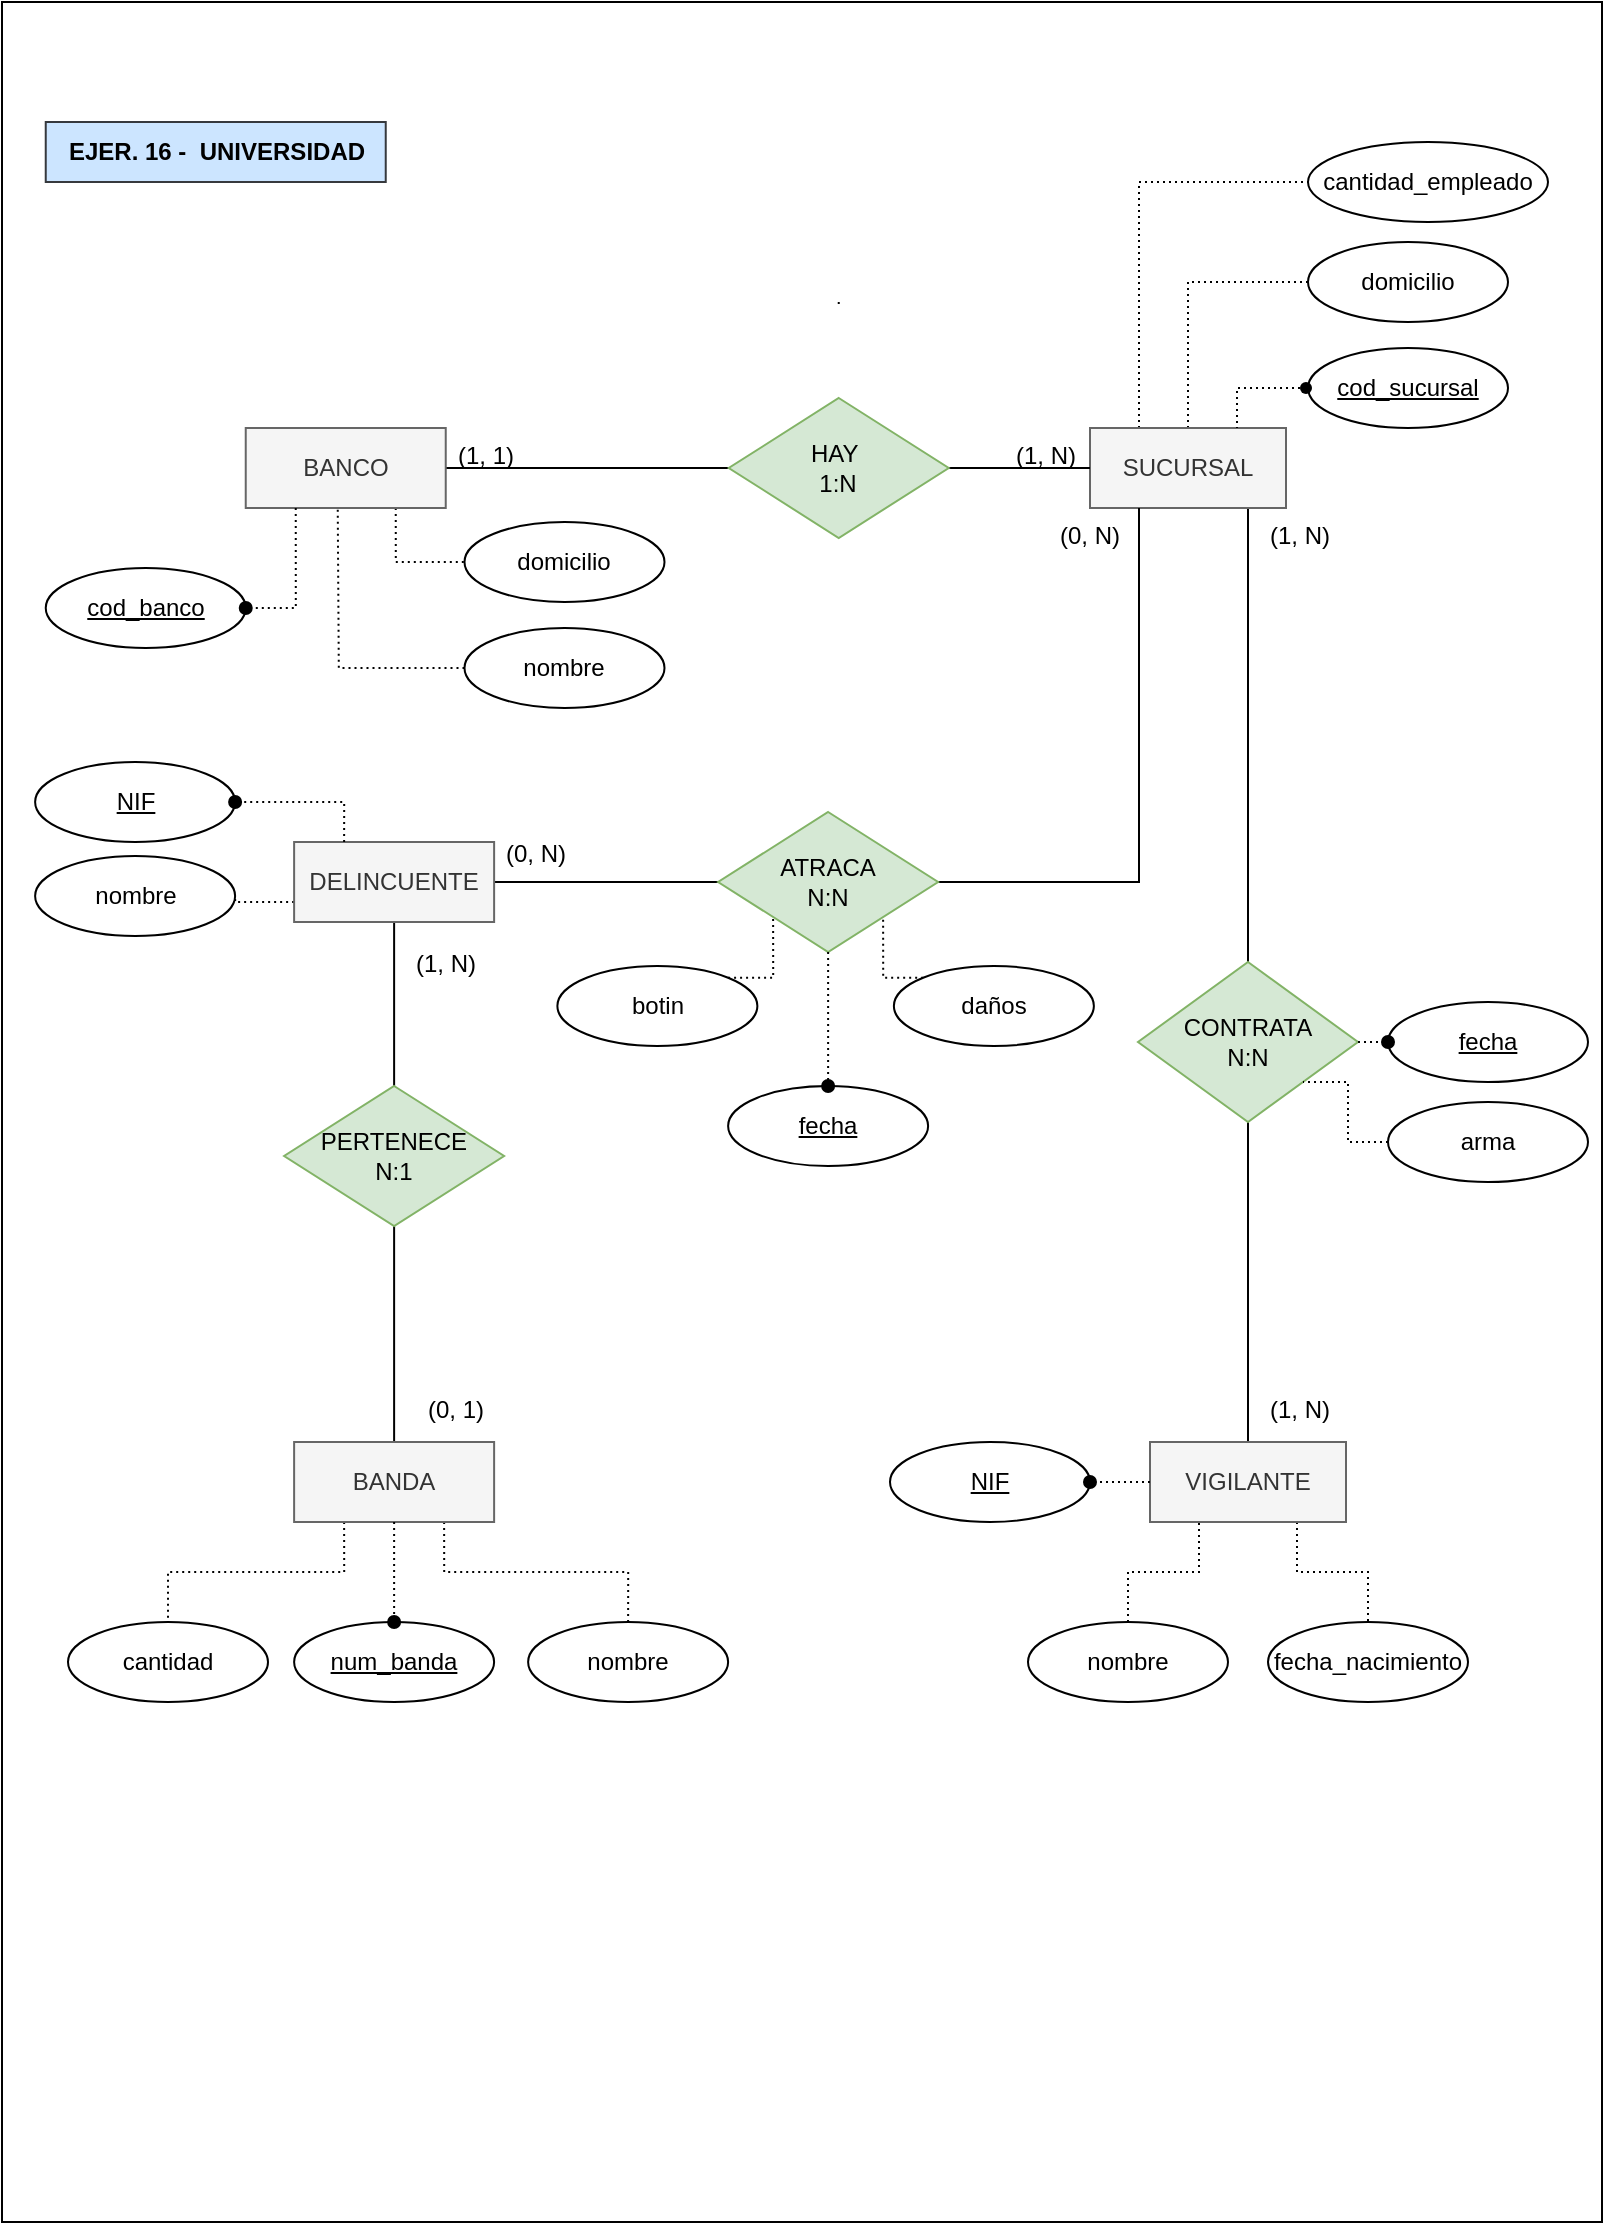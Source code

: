 <mxfile version="22.1.3" type="github">
  <diagram name="Página-1" id="DYzPdAWRAukJ2DTifTaE">
    <mxGraphModel dx="2074" dy="1144" grid="1" gridSize="10" guides="1" tooltips="1" connect="1" arrows="1" fold="1" page="1" pageScale="1" pageWidth="827" pageHeight="1169" math="0" shadow="0">
      <root>
        <mxCell id="0" />
        <mxCell id="1" parent="0" />
        <mxCell id="ptwWY9Ef85DKIgUWdhvm-49" value="" style="rounded=0;whiteSpace=wrap;html=1;" vertex="1" parent="1">
          <mxGeometry x="14" y="40" width="800" height="1110" as="geometry" />
        </mxCell>
        <mxCell id="ptwWY9Ef85DKIgUWdhvm-8" value="EJER. 16 -&amp;nbsp; UNIVERSIDAD" style="text;html=1;align=center;verticalAlign=middle;resizable=0;points=[];autosize=1;strokeColor=#36393d;fillColor=#cce5ff;fontStyle=1;fontSize=12;" vertex="1" parent="1">
          <mxGeometry x="35.87" y="100" width="170" height="30" as="geometry" />
        </mxCell>
        <mxCell id="ptwWY9Ef85DKIgUWdhvm-11" style="edgeStyle=orthogonalEdgeStyle;rounded=0;orthogonalLoop=1;jettySize=auto;html=1;exitX=0;exitY=0.75;exitDx=0;exitDy=0;entryX=1;entryY=0.5;entryDx=0;entryDy=0;endArrow=none;endFill=0;dashed=1;dashPattern=1 2;" edge="1" parent="1" source="ptwWY9Ef85DKIgUWdhvm-12" target="ptwWY9Ef85DKIgUWdhvm-31">
          <mxGeometry relative="1" as="geometry" />
        </mxCell>
        <mxCell id="ptwWY9Ef85DKIgUWdhvm-53" style="edgeStyle=orthogonalEdgeStyle;rounded=0;orthogonalLoop=1;jettySize=auto;html=1;exitX=1;exitY=0.5;exitDx=0;exitDy=0;entryX=0;entryY=0.5;entryDx=0;entryDy=0;endArrow=none;endFill=0;" edge="1" parent="1" source="ptwWY9Ef85DKIgUWdhvm-12" target="ptwWY9Ef85DKIgUWdhvm-52">
          <mxGeometry relative="1" as="geometry" />
        </mxCell>
        <mxCell id="ptwWY9Ef85DKIgUWdhvm-58" style="edgeStyle=orthogonalEdgeStyle;rounded=0;orthogonalLoop=1;jettySize=auto;html=1;exitX=0.5;exitY=1;exitDx=0;exitDy=0;entryX=0.5;entryY=0;entryDx=0;entryDy=0;endArrow=none;endFill=0;" edge="1" parent="1" source="ptwWY9Ef85DKIgUWdhvm-12" target="ptwWY9Ef85DKIgUWdhvm-57">
          <mxGeometry relative="1" as="geometry" />
        </mxCell>
        <mxCell id="ptwWY9Ef85DKIgUWdhvm-12" value="DELINCUENTE" style="whiteSpace=wrap;html=1;align=center;fillColor=#f5f5f5;fontColor=#333333;strokeColor=#666666;" vertex="1" parent="1">
          <mxGeometry x="160.06" y="460" width="100" height="40" as="geometry" />
        </mxCell>
        <mxCell id="ptwWY9Ef85DKIgUWdhvm-13" value="" style="edgeStyle=orthogonalEdgeStyle;rounded=0;orthogonalLoop=1;jettySize=auto;html=1;endArrow=none;endFill=0;entryX=0.5;entryY=0;entryDx=0;entryDy=0;exitX=0.75;exitY=1;exitDx=0;exitDy=0;" edge="1" parent="1" source="ptwWY9Ef85DKIgUWdhvm-14" target="ptwWY9Ef85DKIgUWdhvm-37">
          <mxGeometry relative="1" as="geometry">
            <mxPoint x="606" y="478" as="targetPoint" />
            <Array as="points">
              <mxPoint x="637" y="293" />
            </Array>
          </mxGeometry>
        </mxCell>
        <mxCell id="ptwWY9Ef85DKIgUWdhvm-79" style="edgeStyle=orthogonalEdgeStyle;rounded=0;orthogonalLoop=1;jettySize=auto;html=1;exitX=0.5;exitY=0;exitDx=0;exitDy=0;entryX=0;entryY=0.5;entryDx=0;entryDy=0;dashed=1;dashPattern=1 2;endArrow=none;endFill=0;" edge="1" parent="1" source="ptwWY9Ef85DKIgUWdhvm-14" target="ptwWY9Ef85DKIgUWdhvm-77">
          <mxGeometry relative="1" as="geometry" />
        </mxCell>
        <mxCell id="ptwWY9Ef85DKIgUWdhvm-80" style="edgeStyle=orthogonalEdgeStyle;rounded=0;orthogonalLoop=1;jettySize=auto;html=1;exitX=0.25;exitY=0;exitDx=0;exitDy=0;entryX=0;entryY=0.5;entryDx=0;entryDy=0;dashed=1;dashPattern=1 2;endArrow=none;endFill=0;" edge="1" parent="1" source="ptwWY9Ef85DKIgUWdhvm-14" target="ptwWY9Ef85DKIgUWdhvm-78">
          <mxGeometry relative="1" as="geometry" />
        </mxCell>
        <mxCell id="ptwWY9Ef85DKIgUWdhvm-14" value="SUCURSAL" style="whiteSpace=wrap;html=1;align=center;fillColor=#f5f5f5;fontColor=#333333;strokeColor=#666666;" vertex="1" parent="1">
          <mxGeometry x="558" y="253" width="98" height="40" as="geometry" />
        </mxCell>
        <mxCell id="ptwWY9Ef85DKIgUWdhvm-15" style="edgeStyle=orthogonalEdgeStyle;rounded=0;orthogonalLoop=1;jettySize=auto;html=1;exitX=1;exitY=0.5;exitDx=0;exitDy=0;entryX=0;entryY=0.5;entryDx=0;entryDy=0;endArrow=none;endFill=0;" edge="1" parent="1" source="ptwWY9Ef85DKIgUWdhvm-17" target="ptwWY9Ef85DKIgUWdhvm-22">
          <mxGeometry relative="1" as="geometry" />
        </mxCell>
        <mxCell id="ptwWY9Ef85DKIgUWdhvm-91" style="edgeStyle=orthogonalEdgeStyle;rounded=0;orthogonalLoop=1;jettySize=auto;html=1;exitX=0.75;exitY=1;exitDx=0;exitDy=0;entryX=0;entryY=0.5;entryDx=0;entryDy=0;endArrow=none;endFill=0;dashed=1;dashPattern=1 2;" edge="1" parent="1" source="ptwWY9Ef85DKIgUWdhvm-17" target="ptwWY9Ef85DKIgUWdhvm-75">
          <mxGeometry relative="1" as="geometry" />
        </mxCell>
        <mxCell id="ptwWY9Ef85DKIgUWdhvm-17" value="BANCO" style="whiteSpace=wrap;html=1;align=center;fillColor=#f5f5f5;fontColor=#333333;strokeColor=#666666;" vertex="1" parent="1">
          <mxGeometry x="135.87" y="253" width="100" height="40" as="geometry" />
        </mxCell>
        <mxCell id="ptwWY9Ef85DKIgUWdhvm-18" style="edgeStyle=orthogonalEdgeStyle;rounded=0;orthogonalLoop=1;jettySize=auto;html=1;exitX=0.5;exitY=0;exitDx=0;exitDy=0;entryX=0.5;entryY=0;entryDx=0;entryDy=0;" edge="1" parent="1">
          <mxGeometry relative="1" as="geometry">
            <mxPoint x="27.0" y="400" as="sourcePoint" />
            <mxPoint x="27.0" y="400" as="targetPoint" />
          </mxGeometry>
        </mxCell>
        <mxCell id="ptwWY9Ef85DKIgUWdhvm-19" style="edgeStyle=orthogonalEdgeStyle;rounded=0;orthogonalLoop=1;jettySize=auto;html=1;exitX=1;exitY=0.5;exitDx=0;exitDy=0;entryX=0;entryY=0.5;entryDx=0;entryDy=0;endArrow=none;endFill=0;" edge="1" parent="1" source="ptwWY9Ef85DKIgUWdhvm-22" target="ptwWY9Ef85DKIgUWdhvm-14">
          <mxGeometry relative="1" as="geometry" />
        </mxCell>
        <mxCell id="ptwWY9Ef85DKIgUWdhvm-22" value="HAY&amp;nbsp;&lt;br&gt;1:N" style="shape=rhombus;perimeter=rhombusPerimeter;whiteSpace=wrap;html=1;align=center;verticalAlign=middle;fillColor=#d5e8d4;strokeColor=#82b366;" vertex="1" parent="1">
          <mxGeometry x="377.37" y="238" width="110" height="70" as="geometry" />
        </mxCell>
        <mxCell id="ptwWY9Ef85DKIgUWdhvm-23" style="rounded=0;orthogonalLoop=1;jettySize=auto;html=1;exitX=0;exitY=0.5;exitDx=0;exitDy=0;strokeColor=none;endArrow=none;endFill=0;shadow=1;" edge="1" parent="1">
          <mxGeometry relative="1" as="geometry">
            <mxPoint x="166.82" y="469" as="targetPoint" />
            <mxPoint x="135.06" y="459" as="sourcePoint" />
          </mxGeometry>
        </mxCell>
        <mxCell id="ptwWY9Ef85DKIgUWdhvm-24" value="(1, N)" style="text;strokeColor=none;fillColor=none;spacingLeft=4;spacingRight=4;overflow=hidden;rotatable=0;points=[[0,0.5],[1,0.5]];portConstraint=eastwest;fontSize=12;whiteSpace=wrap;html=1;" vertex="1" parent="1">
          <mxGeometry x="515.25" y="253" width="50" height="30" as="geometry" />
        </mxCell>
        <mxCell id="ptwWY9Ef85DKIgUWdhvm-25" style="edgeStyle=orthogonalEdgeStyle;rounded=0;orthogonalLoop=1;jettySize=auto;html=1;exitX=0;exitY=0.5;exitDx=0;exitDy=0;entryX=1;entryY=0.5;entryDx=0;entryDy=0;endArrow=none;endFill=0;startArrow=none;startFill=0;strokeColor=none;" edge="1" parent="1">
          <mxGeometry relative="1" as="geometry">
            <mxPoint x="68" y="288" as="sourcePoint" />
            <mxPoint x="118" y="288" as="targetPoint" />
          </mxGeometry>
        </mxCell>
        <mxCell id="ptwWY9Ef85DKIgUWdhvm-26" style="edgeStyle=orthogonalEdgeStyle;rounded=0;orthogonalLoop=1;jettySize=auto;html=1;exitDx=0;exitDy=0;entryX=0.75;entryY=0;entryDx=0;entryDy=0;dashed=1;dashPattern=1 2;endArrow=none;endFill=0;" edge="1" parent="1" source="ptwWY9Ef85DKIgUWdhvm-39" target="ptwWY9Ef85DKIgUWdhvm-14">
          <mxGeometry relative="1" as="geometry" />
        </mxCell>
        <mxCell id="ptwWY9Ef85DKIgUWdhvm-27" value="cod_sucursal" style="ellipse;whiteSpace=wrap;html=1;align=center;fontStyle=4;" vertex="1" parent="1">
          <mxGeometry x="667" y="213" width="100" height="40" as="geometry" />
        </mxCell>
        <mxCell id="ptwWY9Ef85DKIgUWdhvm-28" style="edgeStyle=orthogonalEdgeStyle;rounded=0;orthogonalLoop=1;jettySize=auto;html=1;exitX=0;exitY=0.5;exitDx=0;exitDy=0;entryX=0.5;entryY=1;entryDx=0;entryDy=0;dashed=1;dashPattern=1 2;endArrow=none;endFill=0;" edge="1" parent="1" source="ptwWY9Ef85DKIgUWdhvm-29">
          <mxGeometry relative="1" as="geometry">
            <mxPoint x="181.87" y="293" as="targetPoint" />
          </mxGeometry>
        </mxCell>
        <mxCell id="ptwWY9Ef85DKIgUWdhvm-29" value="nombre" style="ellipse;whiteSpace=wrap;html=1;align=center;" vertex="1" parent="1">
          <mxGeometry x="245.25" y="353" width="100" height="40" as="geometry" />
        </mxCell>
        <mxCell id="ptwWY9Ef85DKIgUWdhvm-30" style="edgeStyle=orthogonalEdgeStyle;rounded=0;orthogonalLoop=1;jettySize=auto;html=1;exitDx=0;exitDy=0;entryX=0.5;entryY=0;entryDx=0;entryDy=0;endArrow=none;endFill=0;dashed=1;dashPattern=1 2;" edge="1" parent="1">
          <mxGeometry relative="1" as="geometry">
            <mxPoint x="126.32" y="514" as="sourcePoint" />
            <mxPoint x="126.32" y="514" as="targetPoint" />
          </mxGeometry>
        </mxCell>
        <mxCell id="ptwWY9Ef85DKIgUWdhvm-31" value="nombre" style="ellipse;whiteSpace=wrap;html=1;align=center;" vertex="1" parent="1">
          <mxGeometry x="30.56" y="467" width="100" height="40" as="geometry" />
        </mxCell>
        <mxCell id="ptwWY9Ef85DKIgUWdhvm-32" value="NIF" style="ellipse;whiteSpace=wrap;html=1;align=center;fontStyle=4" vertex="1" parent="1">
          <mxGeometry x="30.56" y="420" width="100" height="40" as="geometry" />
        </mxCell>
        <mxCell id="ptwWY9Ef85DKIgUWdhvm-33" value="cod_banco" style="ellipse;whiteSpace=wrap;html=1;align=center;fontStyle=4;" vertex="1" parent="1">
          <mxGeometry x="35.87" y="323" width="100" height="40" as="geometry" />
        </mxCell>
        <mxCell id="ptwWY9Ef85DKIgUWdhvm-51" style="edgeStyle=orthogonalEdgeStyle;rounded=0;orthogonalLoop=1;jettySize=auto;html=1;exitX=0.5;exitY=1;exitDx=0;exitDy=0;entryX=0.5;entryY=0;entryDx=0;entryDy=0;endArrow=none;endFill=0;" edge="1" parent="1" source="ptwWY9Ef85DKIgUWdhvm-37" target="ptwWY9Ef85DKIgUWdhvm-50">
          <mxGeometry relative="1" as="geometry" />
        </mxCell>
        <mxCell id="ptwWY9Ef85DKIgUWdhvm-37" value="CONTRATA&lt;br&gt;N:N" style="shape=rhombus;perimeter=rhombusPerimeter;whiteSpace=wrap;html=1;align=center;fillColor=#d5e8d4;strokeColor=#82b366;" vertex="1" parent="1">
          <mxGeometry x="582" y="520" width="110" height="80" as="geometry" />
        </mxCell>
        <mxCell id="ptwWY9Ef85DKIgUWdhvm-38" value="" style="edgeStyle=orthogonalEdgeStyle;rounded=0;orthogonalLoop=1;jettySize=auto;html=1;exitX=0;exitY=0.5;exitDx=0;exitDy=0;entryDx=0;entryDy=0;dashed=1;dashPattern=1 2;endArrow=none;endFill=0;" edge="1" parent="1" source="ptwWY9Ef85DKIgUWdhvm-27" target="ptwWY9Ef85DKIgUWdhvm-39">
          <mxGeometry relative="1" as="geometry">
            <mxPoint x="667" y="233" as="sourcePoint" />
            <mxPoint x="632" y="253" as="targetPoint" />
          </mxGeometry>
        </mxCell>
        <mxCell id="ptwWY9Ef85DKIgUWdhvm-39" value="" style="shape=waypoint;sketch=0;fillStyle=solid;size=6;pointerEvents=1;points=[];fillColor=none;resizable=0;rotatable=0;perimeter=centerPerimeter;snapToPoint=1;" vertex="1" parent="1">
          <mxGeometry x="656" y="223" width="20" height="20" as="geometry" />
        </mxCell>
        <mxCell id="ptwWY9Ef85DKIgUWdhvm-40" value="(1, N)" style="text;strokeColor=none;fillColor=none;spacingLeft=4;spacingRight=4;overflow=hidden;rotatable=0;points=[[0,0.5],[1,0.5]];portConstraint=eastwest;fontSize=12;whiteSpace=wrap;html=1;" vertex="1" parent="1">
          <mxGeometry x="642" y="293" width="50" height="30" as="geometry" />
        </mxCell>
        <mxCell id="ptwWY9Ef85DKIgUWdhvm-41" style="edgeStyle=orthogonalEdgeStyle;rounded=0;orthogonalLoop=1;jettySize=auto;html=1;exitX=0.5;exitY=1;exitDx=0;exitDy=0;dashed=1;dashPattern=1 2;endArrow=none;endFill=0;" edge="1" parent="1">
          <mxGeometry relative="1" as="geometry">
            <mxPoint x="432.37" y="190" as="sourcePoint" />
            <mxPoint x="432.37" y="192" as="targetPoint" />
          </mxGeometry>
        </mxCell>
        <mxCell id="ptwWY9Ef85DKIgUWdhvm-44" value="" style="rounded=0;orthogonalLoop=1;jettySize=auto;html=1;exitX=0;exitY=0.5;exitDx=0;exitDy=0;strokeColor=none;endArrow=none;endFill=0;shadow=1;" edge="1" parent="1">
          <mxGeometry relative="1" as="geometry">
            <mxPoint x="135.06" y="449.559" as="targetPoint" />
            <mxPoint x="146.82" y="454" as="sourcePoint" />
          </mxGeometry>
        </mxCell>
        <mxCell id="ptwWY9Ef85DKIgUWdhvm-45" value="(0, N)" style="text;strokeColor=none;fillColor=none;spacingLeft=4;spacingRight=4;overflow=hidden;rotatable=0;points=[[0,0.5],[1,0.5]];portConstraint=eastwest;fontSize=12;whiteSpace=wrap;html=1;" vertex="1" parent="1">
          <mxGeometry x="260.06" y="452" width="50" height="30" as="geometry" />
        </mxCell>
        <mxCell id="ptwWY9Ef85DKIgUWdhvm-46" value="(1, 1)" style="text;strokeColor=none;fillColor=none;spacingLeft=4;spacingRight=4;overflow=hidden;rotatable=0;points=[[0,0.5],[1,0.5]];portConstraint=eastwest;fontSize=12;whiteSpace=wrap;html=1;" vertex="1" parent="1">
          <mxGeometry x="235.87" y="253" width="50" height="30" as="geometry" />
        </mxCell>
        <mxCell id="ptwWY9Ef85DKIgUWdhvm-48" value="fecha" style="ellipse;whiteSpace=wrap;html=1;align=center;fontStyle=4;" vertex="1" parent="1">
          <mxGeometry x="707" y="540" width="100" height="40" as="geometry" />
        </mxCell>
        <mxCell id="ptwWY9Ef85DKIgUWdhvm-90" style="edgeStyle=orthogonalEdgeStyle;rounded=0;orthogonalLoop=1;jettySize=auto;html=1;exitX=0.75;exitY=1;exitDx=0;exitDy=0;entryX=0.5;entryY=0;entryDx=0;entryDy=0;endArrow=none;endFill=0;dashed=1;dashPattern=1 2;" edge="1" parent="1" source="ptwWY9Ef85DKIgUWdhvm-50" target="ptwWY9Ef85DKIgUWdhvm-86">
          <mxGeometry relative="1" as="geometry" />
        </mxCell>
        <mxCell id="ptwWY9Ef85DKIgUWdhvm-50" value="VIGILANTE" style="whiteSpace=wrap;html=1;align=center;fillColor=#f5f5f5;fontColor=#333333;strokeColor=#666666;" vertex="1" parent="1">
          <mxGeometry x="588" y="760" width="98" height="40" as="geometry" />
        </mxCell>
        <mxCell id="ptwWY9Ef85DKIgUWdhvm-54" style="edgeStyle=orthogonalEdgeStyle;rounded=0;orthogonalLoop=1;jettySize=auto;html=1;exitX=1;exitY=0.5;exitDx=0;exitDy=0;entryX=0.25;entryY=1;entryDx=0;entryDy=0;endArrow=none;endFill=0;" edge="1" parent="1" source="ptwWY9Ef85DKIgUWdhvm-52" target="ptwWY9Ef85DKIgUWdhvm-14">
          <mxGeometry relative="1" as="geometry">
            <mxPoint x="547" y="410" as="targetPoint" />
          </mxGeometry>
        </mxCell>
        <mxCell id="ptwWY9Ef85DKIgUWdhvm-52" value="ATRACA&lt;br&gt;N:N" style="shape=rhombus;perimeter=rhombusPerimeter;whiteSpace=wrap;html=1;align=center;verticalAlign=middle;fillColor=#d5e8d4;strokeColor=#82b366;" vertex="1" parent="1">
          <mxGeometry x="372.06" y="445" width="110" height="70" as="geometry" />
        </mxCell>
        <mxCell id="ptwWY9Ef85DKIgUWdhvm-55" value="(1, N)" style="text;strokeColor=none;fillColor=none;spacingLeft=4;spacingRight=4;overflow=hidden;rotatable=0;points=[[0,0.5],[1,0.5]];portConstraint=eastwest;fontSize=12;whiteSpace=wrap;html=1;" vertex="1" parent="1">
          <mxGeometry x="642" y="730" width="50" height="30" as="geometry" />
        </mxCell>
        <mxCell id="ptwWY9Ef85DKIgUWdhvm-56" value="(0, N)" style="text;strokeColor=none;fillColor=none;spacingLeft=4;spacingRight=4;overflow=hidden;rotatable=0;points=[[0,0.5],[1,0.5]];portConstraint=eastwest;fontSize=12;whiteSpace=wrap;html=1;" vertex="1" parent="1">
          <mxGeometry x="537" y="293" width="50" height="30" as="geometry" />
        </mxCell>
        <mxCell id="ptwWY9Ef85DKIgUWdhvm-60" style="edgeStyle=orthogonalEdgeStyle;rounded=0;orthogonalLoop=1;jettySize=auto;html=1;exitX=0.5;exitY=1;exitDx=0;exitDy=0;entryX=0.5;entryY=0;entryDx=0;entryDy=0;endArrow=none;endFill=0;" edge="1" parent="1" source="ptwWY9Ef85DKIgUWdhvm-57" target="ptwWY9Ef85DKIgUWdhvm-59">
          <mxGeometry relative="1" as="geometry" />
        </mxCell>
        <mxCell id="ptwWY9Ef85DKIgUWdhvm-57" value="PERTENECE&lt;br&gt;N:1" style="shape=rhombus;perimeter=rhombusPerimeter;whiteSpace=wrap;html=1;align=center;verticalAlign=middle;fillColor=#d5e8d4;strokeColor=#82b366;" vertex="1" parent="1">
          <mxGeometry x="155.06" y="582" width="110" height="70" as="geometry" />
        </mxCell>
        <mxCell id="ptwWY9Ef85DKIgUWdhvm-68" style="edgeStyle=orthogonalEdgeStyle;rounded=0;orthogonalLoop=1;jettySize=auto;html=1;exitX=0.25;exitY=1;exitDx=0;exitDy=0;entryX=0.5;entryY=0;entryDx=0;entryDy=0;dashed=1;dashPattern=1 2;endArrow=none;endFill=0;" edge="1" parent="1" source="ptwWY9Ef85DKIgUWdhvm-59" target="ptwWY9Ef85DKIgUWdhvm-63">
          <mxGeometry relative="1" as="geometry" />
        </mxCell>
        <mxCell id="ptwWY9Ef85DKIgUWdhvm-94" style="edgeStyle=orthogonalEdgeStyle;rounded=0;orthogonalLoop=1;jettySize=auto;html=1;exitX=0.75;exitY=1;exitDx=0;exitDy=0;entryX=0.5;entryY=0;entryDx=0;entryDy=0;dashed=1;dashPattern=1 2;endArrow=none;endFill=0;" edge="1" parent="1" source="ptwWY9Ef85DKIgUWdhvm-59" target="ptwWY9Ef85DKIgUWdhvm-92">
          <mxGeometry relative="1" as="geometry" />
        </mxCell>
        <mxCell id="ptwWY9Ef85DKIgUWdhvm-59" value="BANDA" style="whiteSpace=wrap;html=1;align=center;fillColor=#f5f5f5;fontColor=#333333;strokeColor=#666666;" vertex="1" parent="1">
          <mxGeometry x="160.06" y="760" width="100" height="40" as="geometry" />
        </mxCell>
        <mxCell id="ptwWY9Ef85DKIgUWdhvm-61" value="(1, N)" style="text;strokeColor=none;fillColor=none;spacingLeft=4;spacingRight=4;overflow=hidden;rotatable=0;points=[[0,0.5],[1,0.5]];portConstraint=eastwest;fontSize=12;whiteSpace=wrap;html=1;" vertex="1" parent="1">
          <mxGeometry x="215.06" y="507" width="50" height="30" as="geometry" />
        </mxCell>
        <mxCell id="ptwWY9Ef85DKIgUWdhvm-62" value="(0, 1)" style="text;strokeColor=none;fillColor=none;spacingLeft=4;spacingRight=4;overflow=hidden;rotatable=0;points=[[0,0.5],[1,0.5]];portConstraint=eastwest;fontSize=12;whiteSpace=wrap;html=1;" vertex="1" parent="1">
          <mxGeometry x="221" y="730" width="50" height="30" as="geometry" />
        </mxCell>
        <mxCell id="ptwWY9Ef85DKIgUWdhvm-63" value="cantidad" style="ellipse;whiteSpace=wrap;html=1;align=center;" vertex="1" parent="1">
          <mxGeometry x="47.0" y="850" width="100" height="40" as="geometry" />
        </mxCell>
        <mxCell id="ptwWY9Ef85DKIgUWdhvm-65" value="num_banda" style="ellipse;whiteSpace=wrap;html=1;align=center;fontStyle=4" vertex="1" parent="1">
          <mxGeometry x="160.06" y="850" width="100" height="40" as="geometry" />
        </mxCell>
        <mxCell id="ptwWY9Ef85DKIgUWdhvm-66" style="edgeStyle=orthogonalEdgeStyle;rounded=0;orthogonalLoop=1;jettySize=auto;html=1;exitX=0.5;exitY=1;exitDx=0;exitDy=0;entryX=0.5;entryY=0;entryDx=0;entryDy=0;endArrow=oval;endFill=1;dashed=1;dashPattern=1 2;" edge="1" parent="1" source="ptwWY9Ef85DKIgUWdhvm-59" target="ptwWY9Ef85DKIgUWdhvm-65">
          <mxGeometry relative="1" as="geometry" />
        </mxCell>
        <mxCell id="ptwWY9Ef85DKIgUWdhvm-10" style="edgeStyle=orthogonalEdgeStyle;rounded=0;orthogonalLoop=1;jettySize=auto;html=1;exitX=0.25;exitY=0;exitDx=0;exitDy=0;entryX=1;entryY=0.5;entryDx=0;entryDy=0;endArrow=oval;endFill=1;dashed=1;dashPattern=1 2;" edge="1" parent="1" source="ptwWY9Ef85DKIgUWdhvm-12" target="ptwWY9Ef85DKIgUWdhvm-32">
          <mxGeometry relative="1" as="geometry" />
        </mxCell>
        <mxCell id="ptwWY9Ef85DKIgUWdhvm-69" value="fecha" style="ellipse;whiteSpace=wrap;html=1;align=center;fontStyle=4" vertex="1" parent="1">
          <mxGeometry x="377.06" y="582" width="100" height="40" as="geometry" />
        </mxCell>
        <mxCell id="ptwWY9Ef85DKIgUWdhvm-70" style="edgeStyle=orthogonalEdgeStyle;rounded=0;orthogonalLoop=1;jettySize=auto;html=1;exitX=0.5;exitY=1;exitDx=0;exitDy=0;entryX=0.5;entryY=0;entryDx=0;entryDy=0;dashed=1;dashPattern=1 2;endArrow=oval;endFill=1;" edge="1" parent="1" source="ptwWY9Ef85DKIgUWdhvm-52" target="ptwWY9Ef85DKIgUWdhvm-69">
          <mxGeometry relative="1" as="geometry" />
        </mxCell>
        <mxCell id="ptwWY9Ef85DKIgUWdhvm-73" style="edgeStyle=orthogonalEdgeStyle;rounded=0;orthogonalLoop=1;jettySize=auto;html=1;exitX=1;exitY=0;exitDx=0;exitDy=0;entryX=0;entryY=1;entryDx=0;entryDy=0;endArrow=none;endFill=0;dashed=1;dashPattern=1 2;" edge="1" parent="1" source="ptwWY9Ef85DKIgUWdhvm-71" target="ptwWY9Ef85DKIgUWdhvm-52">
          <mxGeometry relative="1" as="geometry" />
        </mxCell>
        <mxCell id="ptwWY9Ef85DKIgUWdhvm-71" value="botin" style="ellipse;whiteSpace=wrap;html=1;align=center;" vertex="1" parent="1">
          <mxGeometry x="291.69" y="522" width="100" height="40" as="geometry" />
        </mxCell>
        <mxCell id="ptwWY9Ef85DKIgUWdhvm-74" style="edgeStyle=orthogonalEdgeStyle;rounded=0;orthogonalLoop=1;jettySize=auto;html=1;exitX=0;exitY=0;exitDx=0;exitDy=0;entryX=1;entryY=1;entryDx=0;entryDy=0;endArrow=none;endFill=0;dashed=1;dashPattern=1 2;" edge="1" parent="1" source="ptwWY9Ef85DKIgUWdhvm-72" target="ptwWY9Ef85DKIgUWdhvm-52">
          <mxGeometry relative="1" as="geometry" />
        </mxCell>
        <mxCell id="ptwWY9Ef85DKIgUWdhvm-72" value="daños" style="ellipse;whiteSpace=wrap;html=1;align=center;" vertex="1" parent="1">
          <mxGeometry x="459.94" y="522" width="100" height="40" as="geometry" />
        </mxCell>
        <mxCell id="ptwWY9Ef85DKIgUWdhvm-36" style="edgeStyle=orthogonalEdgeStyle;rounded=0;orthogonalLoop=1;jettySize=auto;html=1;exitX=1;exitY=0.5;exitDx=0;exitDy=0;entryX=0;entryY=0.5;entryDx=0;entryDy=0;endArrow=oval;endFill=1;dashed=1;dashPattern=1 2;" edge="1" parent="1" source="ptwWY9Ef85DKIgUWdhvm-37" target="ptwWY9Ef85DKIgUWdhvm-48">
          <mxGeometry relative="1" as="geometry" />
        </mxCell>
        <mxCell id="ptwWY9Ef85DKIgUWdhvm-75" value="domicilio" style="ellipse;whiteSpace=wrap;html=1;align=center;" vertex="1" parent="1">
          <mxGeometry x="245.25" y="300" width="100" height="40" as="geometry" />
        </mxCell>
        <mxCell id="ptwWY9Ef85DKIgUWdhvm-77" value="domicilio" style="ellipse;whiteSpace=wrap;html=1;align=center;" vertex="1" parent="1">
          <mxGeometry x="667" y="160" width="100" height="40" as="geometry" />
        </mxCell>
        <mxCell id="ptwWY9Ef85DKIgUWdhvm-78" value="cantidad_empleado" style="ellipse;whiteSpace=wrap;html=1;align=center;" vertex="1" parent="1">
          <mxGeometry x="667" y="110" width="120" height="40" as="geometry" />
        </mxCell>
        <mxCell id="ptwWY9Ef85DKIgUWdhvm-82" style="edgeStyle=orthogonalEdgeStyle;rounded=0;orthogonalLoop=1;jettySize=auto;html=1;exitX=0;exitY=0.5;exitDx=0;exitDy=0;entryX=1;entryY=1;entryDx=0;entryDy=0;dashed=1;dashPattern=1 2;endArrow=none;endFill=0;" edge="1" parent="1" source="ptwWY9Ef85DKIgUWdhvm-81" target="ptwWY9Ef85DKIgUWdhvm-37">
          <mxGeometry relative="1" as="geometry" />
        </mxCell>
        <mxCell id="ptwWY9Ef85DKIgUWdhvm-81" value="arma" style="ellipse;whiteSpace=wrap;html=1;align=center;" vertex="1" parent="1">
          <mxGeometry x="707" y="590" width="100" height="40" as="geometry" />
        </mxCell>
        <mxCell id="ptwWY9Ef85DKIgUWdhvm-83" value="NIF" style="ellipse;whiteSpace=wrap;html=1;align=center;fontStyle=4;" vertex="1" parent="1">
          <mxGeometry x="458" y="760" width="100" height="40" as="geometry" />
        </mxCell>
        <mxCell id="ptwWY9Ef85DKIgUWdhvm-89" style="edgeStyle=orthogonalEdgeStyle;rounded=0;orthogonalLoop=1;jettySize=auto;html=1;exitX=0.5;exitY=0;exitDx=0;exitDy=0;entryX=0.25;entryY=1;entryDx=0;entryDy=0;endArrow=none;endFill=0;dashed=1;dashPattern=1 2;" edge="1" parent="1" source="ptwWY9Ef85DKIgUWdhvm-84" target="ptwWY9Ef85DKIgUWdhvm-50">
          <mxGeometry relative="1" as="geometry" />
        </mxCell>
        <mxCell id="ptwWY9Ef85DKIgUWdhvm-84" value="nombre" style="ellipse;whiteSpace=wrap;html=1;align=center;" vertex="1" parent="1">
          <mxGeometry x="527" y="850" width="100" height="40" as="geometry" />
        </mxCell>
        <mxCell id="ptwWY9Ef85DKIgUWdhvm-86" value="fecha_nacimiento" style="ellipse;whiteSpace=wrap;html=1;align=center;" vertex="1" parent="1">
          <mxGeometry x="647" y="850" width="100" height="40" as="geometry" />
        </mxCell>
        <mxCell id="ptwWY9Ef85DKIgUWdhvm-88" style="edgeStyle=orthogonalEdgeStyle;rounded=0;orthogonalLoop=1;jettySize=auto;html=1;exitX=0;exitY=0.5;exitDx=0;exitDy=0;entryX=1;entryY=0.5;entryDx=0;entryDy=0;endArrow=oval;endFill=1;dashed=1;dashPattern=1 2;" edge="1" parent="1" source="ptwWY9Ef85DKIgUWdhvm-50" target="ptwWY9Ef85DKIgUWdhvm-83">
          <mxGeometry relative="1" as="geometry" />
        </mxCell>
        <mxCell id="ptwWY9Ef85DKIgUWdhvm-16" style="edgeStyle=orthogonalEdgeStyle;rounded=0;orthogonalLoop=1;jettySize=auto;html=1;exitX=0.25;exitY=1;exitDx=0;exitDy=0;fontFamily=Helvetica;fontSize=14;fontColor=default;startSize=0;entryX=1;entryY=0.5;entryDx=0;entryDy=0;endArrow=oval;endFill=1;dashed=1;dashPattern=1 2;" edge="1" parent="1" source="ptwWY9Ef85DKIgUWdhvm-17" target="ptwWY9Ef85DKIgUWdhvm-33">
          <mxGeometry relative="1" as="geometry">
            <mxPoint x="210.667" y="323" as="targetPoint" />
          </mxGeometry>
        </mxCell>
        <mxCell id="ptwWY9Ef85DKIgUWdhvm-92" value="nombre" style="ellipse;whiteSpace=wrap;html=1;align=center;" vertex="1" parent="1">
          <mxGeometry x="277.06" y="850" width="100" height="40" as="geometry" />
        </mxCell>
      </root>
    </mxGraphModel>
  </diagram>
</mxfile>
